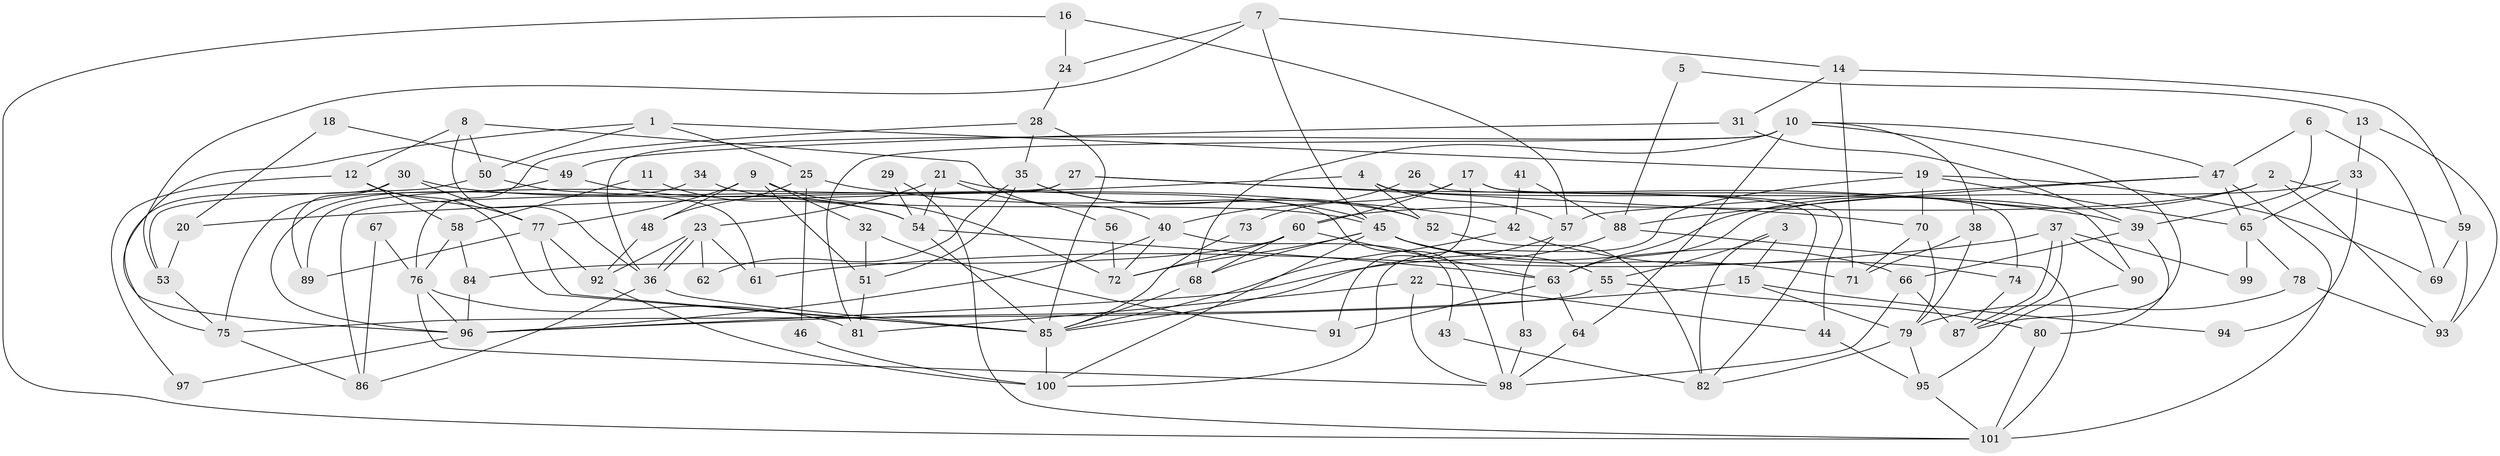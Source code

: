 // Generated by graph-tools (version 1.1) at 2025/02/03/09/25 03:02:16]
// undirected, 101 vertices, 202 edges
graph export_dot {
graph [start="1"]
  node [color=gray90,style=filled];
  1;
  2;
  3;
  4;
  5;
  6;
  7;
  8;
  9;
  10;
  11;
  12;
  13;
  14;
  15;
  16;
  17;
  18;
  19;
  20;
  21;
  22;
  23;
  24;
  25;
  26;
  27;
  28;
  29;
  30;
  31;
  32;
  33;
  34;
  35;
  36;
  37;
  38;
  39;
  40;
  41;
  42;
  43;
  44;
  45;
  46;
  47;
  48;
  49;
  50;
  51;
  52;
  53;
  54;
  55;
  56;
  57;
  58;
  59;
  60;
  61;
  62;
  63;
  64;
  65;
  66;
  67;
  68;
  69;
  70;
  71;
  72;
  73;
  74;
  75;
  76;
  77;
  78;
  79;
  80;
  81;
  82;
  83;
  84;
  85;
  86;
  87;
  88;
  89;
  90;
  91;
  92;
  93;
  94;
  95;
  96;
  97;
  98;
  99;
  100;
  101;
  1 -- 96;
  1 -- 25;
  1 -- 19;
  1 -- 50;
  2 -- 60;
  2 -- 93;
  2 -- 59;
  2 -- 63;
  3 -- 15;
  3 -- 55;
  3 -- 82;
  4 -- 52;
  4 -- 57;
  4 -- 20;
  4 -- 90;
  5 -- 88;
  5 -- 13;
  6 -- 47;
  6 -- 39;
  6 -- 69;
  7 -- 24;
  7 -- 45;
  7 -- 14;
  7 -- 53;
  8 -- 12;
  8 -- 36;
  8 -- 40;
  8 -- 50;
  9 -- 77;
  9 -- 72;
  9 -- 32;
  9 -- 48;
  9 -- 51;
  10 -- 81;
  10 -- 38;
  10 -- 36;
  10 -- 47;
  10 -- 64;
  10 -- 68;
  10 -- 87;
  11 -- 54;
  11 -- 58;
  12 -- 85;
  12 -- 77;
  12 -- 58;
  12 -- 97;
  13 -- 33;
  13 -- 93;
  14 -- 59;
  14 -- 31;
  14 -- 71;
  15 -- 96;
  15 -- 79;
  15 -- 94;
  16 -- 57;
  16 -- 101;
  16 -- 24;
  17 -- 91;
  17 -- 60;
  17 -- 44;
  17 -- 73;
  17 -- 74;
  18 -- 20;
  18 -- 49;
  19 -- 70;
  19 -- 65;
  19 -- 69;
  19 -- 100;
  20 -- 53;
  21 -- 23;
  21 -- 54;
  21 -- 56;
  21 -- 98;
  22 -- 98;
  22 -- 44;
  22 -- 81;
  23 -- 36;
  23 -- 36;
  23 -- 92;
  23 -- 61;
  23 -- 62;
  24 -- 28;
  25 -- 48;
  25 -- 42;
  25 -- 46;
  26 -- 40;
  26 -- 82;
  27 -- 86;
  27 -- 39;
  27 -- 70;
  27 -- 89;
  28 -- 76;
  28 -- 85;
  28 -- 35;
  29 -- 54;
  29 -- 101;
  30 -- 77;
  30 -- 75;
  30 -- 52;
  30 -- 89;
  31 -- 39;
  31 -- 49;
  32 -- 51;
  32 -- 91;
  33 -- 63;
  33 -- 65;
  33 -- 94;
  34 -- 45;
  34 -- 96;
  35 -- 45;
  35 -- 51;
  35 -- 52;
  35 -- 62;
  36 -- 85;
  36 -- 86;
  37 -- 61;
  37 -- 87;
  37 -- 87;
  37 -- 90;
  37 -- 99;
  38 -- 71;
  38 -- 79;
  39 -- 66;
  39 -- 80;
  40 -- 72;
  40 -- 43;
  40 -- 96;
  41 -- 88;
  41 -- 42;
  42 -- 85;
  42 -- 74;
  43 -- 82;
  44 -- 95;
  45 -- 100;
  45 -- 68;
  45 -- 55;
  45 -- 66;
  45 -- 71;
  45 -- 72;
  46 -- 100;
  47 -- 88;
  47 -- 57;
  47 -- 65;
  47 -- 101;
  48 -- 92;
  49 -- 54;
  49 -- 75;
  50 -- 53;
  50 -- 61;
  51 -- 81;
  52 -- 82;
  53 -- 75;
  54 -- 63;
  54 -- 85;
  55 -- 75;
  55 -- 80;
  56 -- 72;
  57 -- 85;
  57 -- 83;
  58 -- 76;
  58 -- 84;
  59 -- 69;
  59 -- 93;
  60 -- 63;
  60 -- 84;
  60 -- 68;
  60 -- 72;
  63 -- 64;
  63 -- 91;
  64 -- 98;
  65 -- 78;
  65 -- 99;
  66 -- 87;
  66 -- 98;
  67 -- 76;
  67 -- 86;
  68 -- 85;
  70 -- 71;
  70 -- 79;
  73 -- 85;
  74 -- 87;
  75 -- 86;
  76 -- 98;
  76 -- 81;
  76 -- 96;
  77 -- 85;
  77 -- 89;
  77 -- 92;
  78 -- 79;
  78 -- 93;
  79 -- 82;
  79 -- 95;
  80 -- 101;
  83 -- 98;
  84 -- 96;
  85 -- 100;
  88 -- 101;
  88 -- 96;
  90 -- 95;
  92 -- 100;
  95 -- 101;
  96 -- 97;
}
